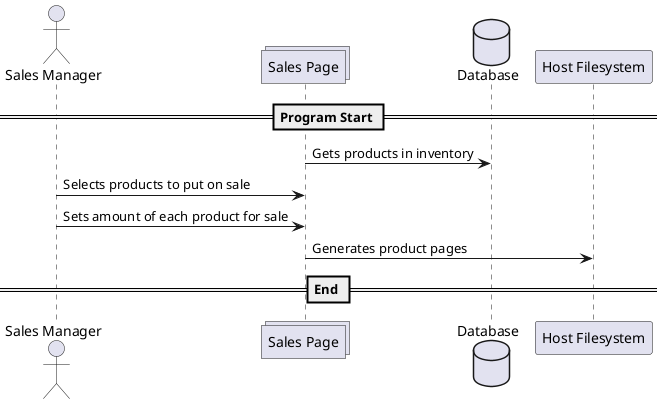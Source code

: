 @startuml sales

actor "Sales Manager" as sales
collections "Sales Page" as generator
database "Database" as db
participant "Host Filesystem" as page

== Program Start ==
generator -> db: Gets products in inventory
sales -> generator: Selects products to put on sale
sales -> generator: Sets amount of each product for sale
generator -> page: Generates product pages

== End ==

@enduml